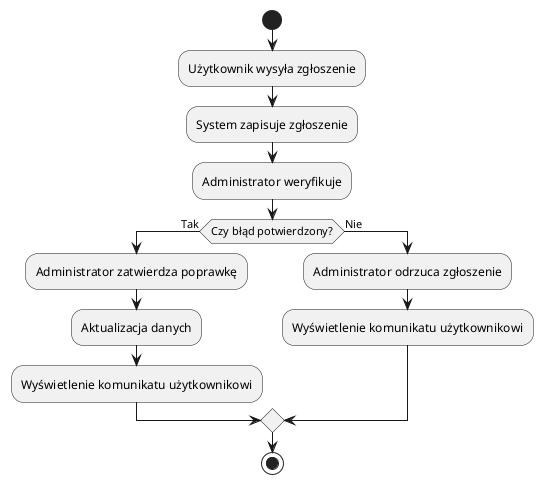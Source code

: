 @startuml
start

:Użytkownik wysyła zgłoszenie;
:System zapisuje zgłoszenie;
:Administrator weryfikuje;
if (Czy błąd potwierdzony?) then (Tak)
  :Administrator zatwierdza poprawkę;
  :Aktualizacja danych;
  :Wyświetlenie komunikatu użytkownikowi;
else (Nie)
  :Administrator odrzuca zgłoszenie;
  :Wyświetlenie komunikatu użytkownikowi;
endif

stop
@enduml
